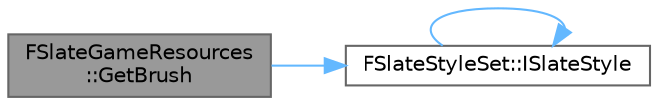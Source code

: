 digraph "FSlateGameResources::GetBrush"
{
 // INTERACTIVE_SVG=YES
 // LATEX_PDF_SIZE
  bgcolor="transparent";
  edge [fontname=Helvetica,fontsize=10,labelfontname=Helvetica,labelfontsize=10];
  node [fontname=Helvetica,fontsize=10,shape=box,height=0.2,width=0.4];
  rankdir="LR";
  Node1 [id="Node000001",label="FSlateGameResources\l::GetBrush",height=0.2,width=0.4,color="gray40", fillcolor="grey60", style="filled", fontcolor="black",tooltip=" "];
  Node1 -> Node2 [id="edge1_Node000001_Node000002",color="steelblue1",style="solid",tooltip=" "];
  Node2 [id="Node000002",label="FSlateStyleSet::ISlateStyle",height=0.2,width=0.4,color="grey40", fillcolor="white", style="filled",URL="$da/d55/classFSlateStyleSet.html#a60e8d29a2d5a43d206da64e54b13f69f",tooltip=" "];
  Node2 -> Node2 [id="edge2_Node000002_Node000002",color="steelblue1",style="solid",tooltip=" "];
}
